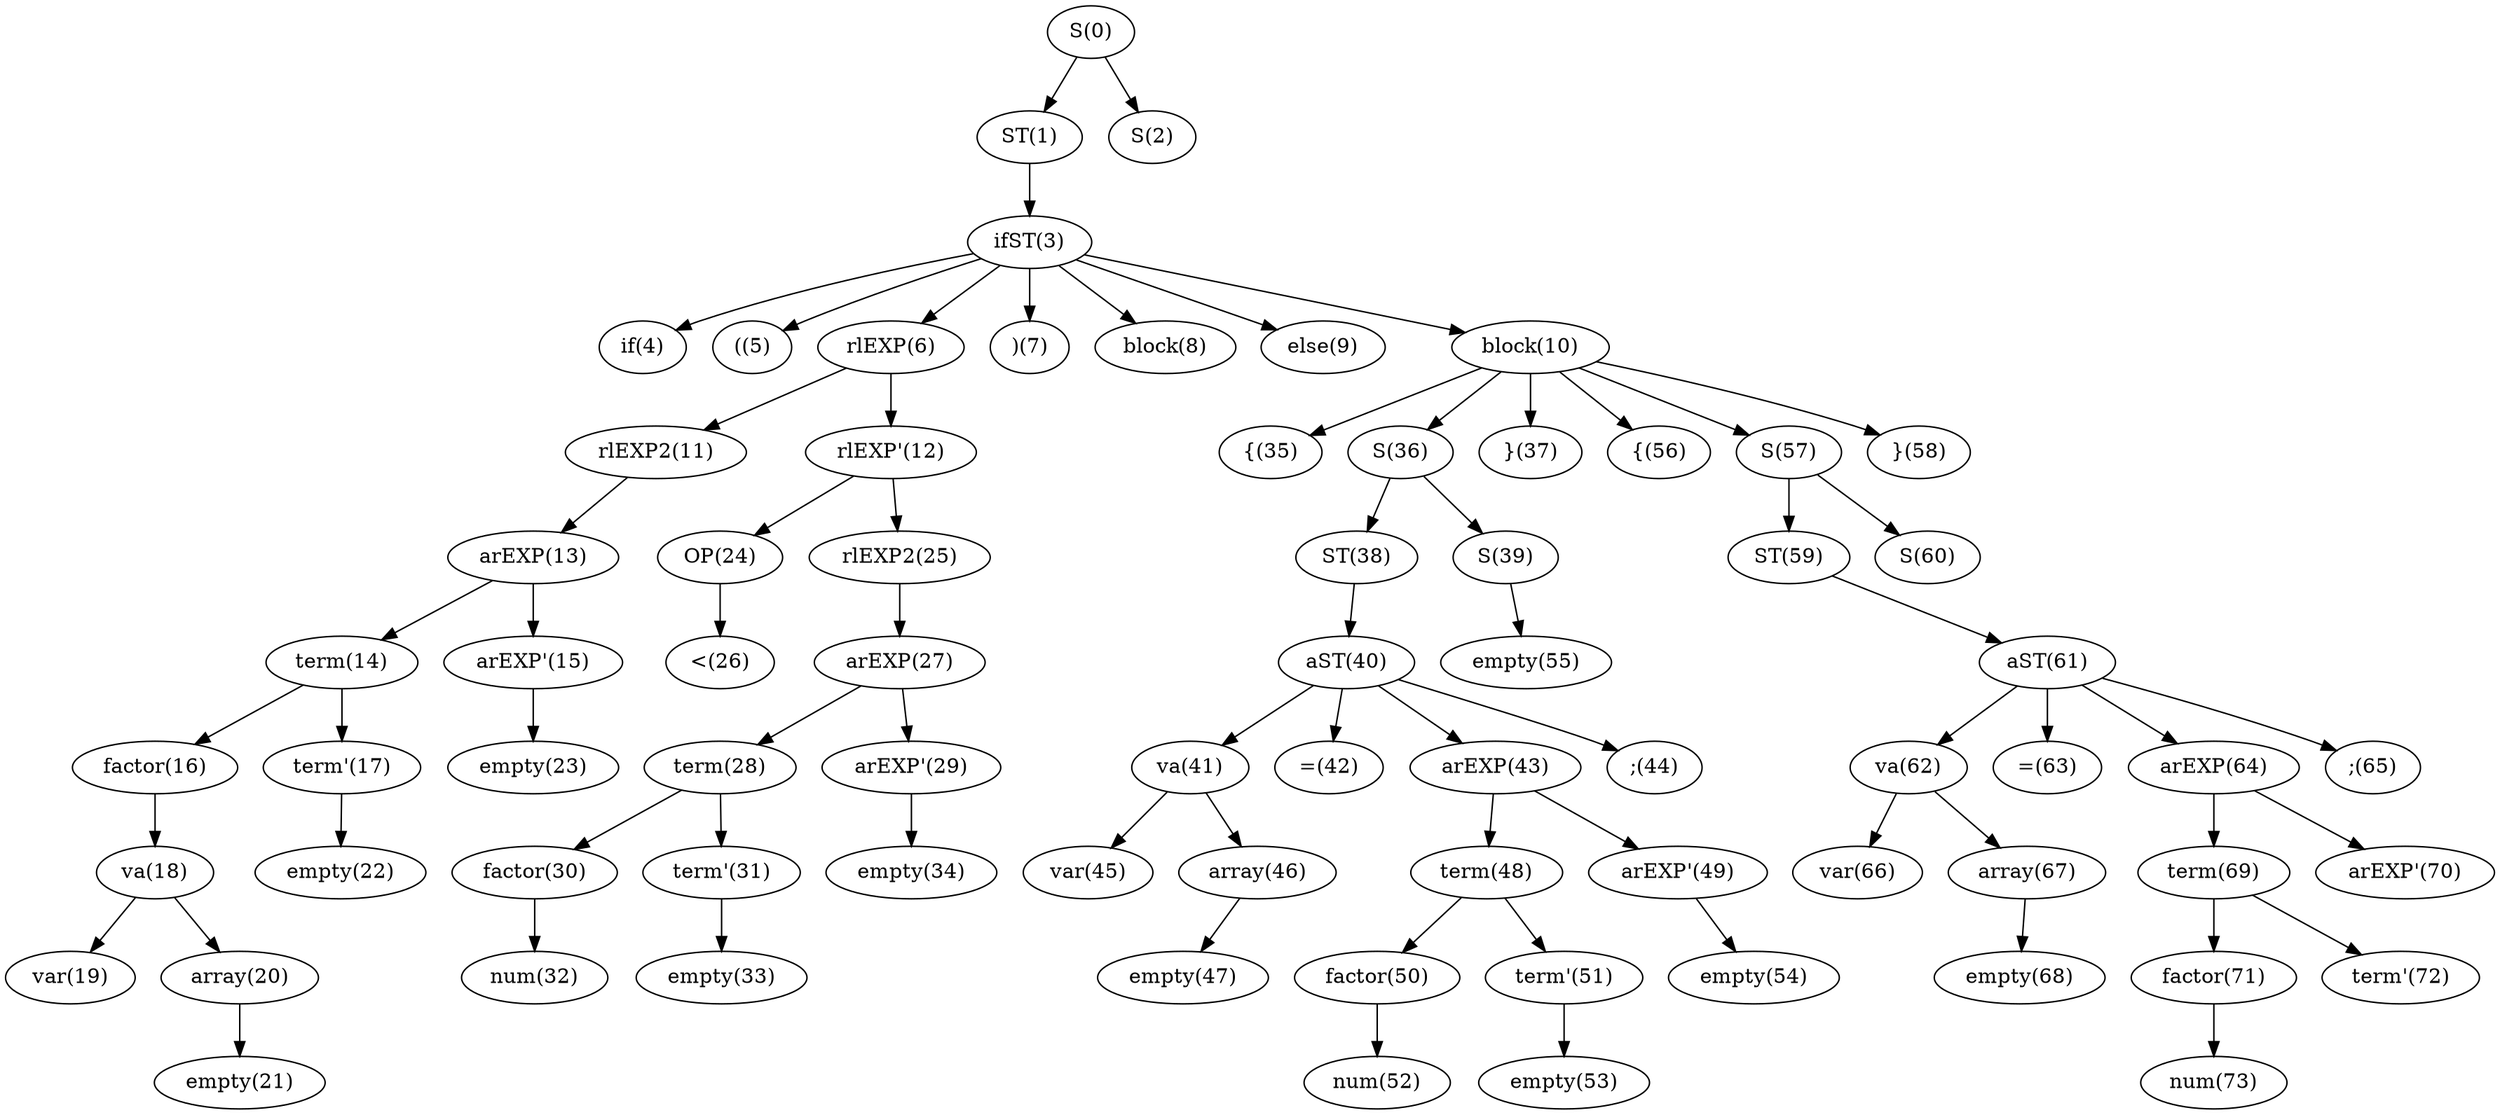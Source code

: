 // Graph
digraph {
	"S(0)" -> "ST(1)" [constraint=true]
	"S(0)" -> "S(2)" [constraint=true]
	"ST(1)" -> "ifST(3)" [constraint=true]
	"ifST(3)" -> "if(4)" [constraint=true]
	"ifST(3)" -> "((5)" [constraint=true]
	"ifST(3)" -> "rlEXP(6)" [constraint=true]
	"ifST(3)" -> ")(7)" [constraint=true]
	"ifST(3)" -> "block(8)" [constraint=true]
	"ifST(3)" -> "else(9)" [constraint=true]
	"ifST(3)" -> "block(10)" [constraint=true]
	"rlEXP(6)" -> "rlEXP2(11)" [constraint=true]
	"rlEXP(6)" -> "rlEXP'(12)" [constraint=true]
	"rlEXP2(11)" -> "arEXP(13)" [constraint=true]
	"arEXP(13)" -> "term(14)" [constraint=true]
	"arEXP(13)" -> "arEXP'(15)" [constraint=true]
	"term(14)" -> "factor(16)" [constraint=true]
	"term(14)" -> "term'(17)" [constraint=true]
	"factor(16)" -> "va(18)" [constraint=true]
	"va(18)" -> "var(19)" [constraint=true]
	"va(18)" -> "array(20)" [constraint=true]
	"array(20)" -> "empty(21)" [constraint=true]
	"term'(17)" -> "empty(22)" [constraint=true]
	"arEXP'(15)" -> "empty(23)" [constraint=true]
	"rlEXP'(12)" -> "OP(24)" [constraint=true]
	"rlEXP'(12)" -> "rlEXP2(25)" [constraint=true]
	"OP(24)" -> "<(26)" [constraint=true]
	"rlEXP2(25)" -> "arEXP(27)" [constraint=true]
	"arEXP(27)" -> "term(28)" [constraint=true]
	"arEXP(27)" -> "arEXP'(29)" [constraint=true]
	"term(28)" -> "factor(30)" [constraint=true]
	"term(28)" -> "term'(31)" [constraint=true]
	"factor(30)" -> "num(32)" [constraint=true]
	"term'(31)" -> "empty(33)" [constraint=true]
	"arEXP'(29)" -> "empty(34)" [constraint=true]
	"block(10)" -> "{(35)" [constraint=true]
	"block(10)" -> "S(36)" [constraint=true]
	"block(10)" -> "}(37)" [constraint=true]
	"S(36)" -> "ST(38)" [constraint=true]
	"S(36)" -> "S(39)" [constraint=true]
	"ST(38)" -> "aST(40)" [constraint=true]
	"aST(40)" -> "va(41)" [constraint=true]
	"aST(40)" -> "=(42)" [constraint=true]
	"aST(40)" -> "arEXP(43)" [constraint=true]
	"aST(40)" -> ";(44)" [constraint=true]
	"va(41)" -> "var(45)" [constraint=true]
	"va(41)" -> "array(46)" [constraint=true]
	"array(46)" -> "empty(47)" [constraint=true]
	"arEXP(43)" -> "term(48)" [constraint=true]
	"arEXP(43)" -> "arEXP'(49)" [constraint=true]
	"term(48)" -> "factor(50)" [constraint=true]
	"term(48)" -> "term'(51)" [constraint=true]
	"factor(50)" -> "num(52)" [constraint=true]
	"term'(51)" -> "empty(53)" [constraint=true]
	"arEXP'(49)" -> "empty(54)" [constraint=true]
	"S(39)" -> "empty(55)" [constraint=true]
	"block(10)" -> "{(56)" [constraint=true]
	"block(10)" -> "S(57)" [constraint=true]
	"block(10)" -> "}(58)" [constraint=true]
	"S(57)" -> "ST(59)" [constraint=true]
	"S(57)" -> "S(60)" [constraint=true]
	"ST(59)" -> "aST(61)" [constraint=true]
	"aST(61)" -> "va(62)" [constraint=true]
	"aST(61)" -> "=(63)" [constraint=true]
	"aST(61)" -> "arEXP(64)" [constraint=true]
	"aST(61)" -> ";(65)" [constraint=true]
	"va(62)" -> "var(66)" [constraint=true]
	"va(62)" -> "array(67)" [constraint=true]
	"array(67)" -> "empty(68)" [constraint=true]
	"arEXP(64)" -> "term(69)" [constraint=true]
	"arEXP(64)" -> "arEXP'(70)" [constraint=true]
	"term(69)" -> "factor(71)" [constraint=true]
	"term(69)" -> "term'(72)" [constraint=true]
	"factor(71)" -> "num(73)" [constraint=true]
}

